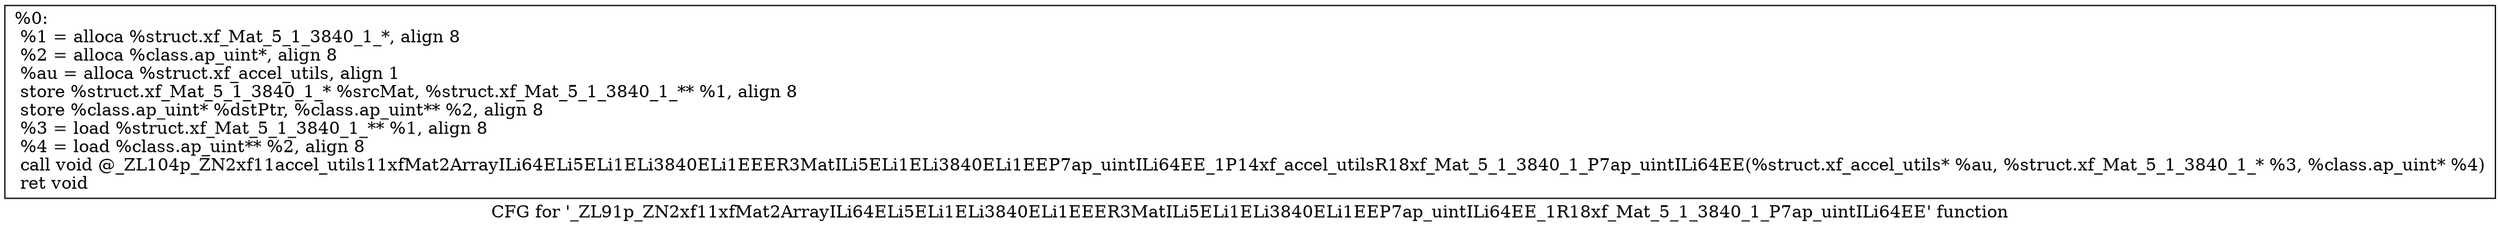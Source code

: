 digraph "CFG for '_ZL91p_ZN2xf11xfMat2ArrayILi64ELi5ELi1ELi3840ELi1EEER3MatILi5ELi1ELi3840ELi1EEP7ap_uintILi64EE_1R18xf_Mat_5_1_3840_1_P7ap_uintILi64EE' function" {
	label="CFG for '_ZL91p_ZN2xf11xfMat2ArrayILi64ELi5ELi1ELi3840ELi1EEER3MatILi5ELi1ELi3840ELi1EEP7ap_uintILi64EE_1R18xf_Mat_5_1_3840_1_P7ap_uintILi64EE' function";

	Node0x25b6360 [shape=record,label="{%0:\l  %1 = alloca %struct.xf_Mat_5_1_3840_1_*, align 8\l  %2 = alloca %class.ap_uint*, align 8\l  %au = alloca %struct.xf_accel_utils, align 1\l  store %struct.xf_Mat_5_1_3840_1_* %srcMat, %struct.xf_Mat_5_1_3840_1_** %1, align 8\l  store %class.ap_uint* %dstPtr, %class.ap_uint** %2, align 8\l  %3 = load %struct.xf_Mat_5_1_3840_1_** %1, align 8\l  %4 = load %class.ap_uint** %2, align 8\l  call void @_ZL104p_ZN2xf11accel_utils11xfMat2ArrayILi64ELi5ELi1ELi3840ELi1EEER3MatILi5ELi1ELi3840ELi1EEP7ap_uintILi64EE_1P14xf_accel_utilsR18xf_Mat_5_1_3840_1_P7ap_uintILi64EE(%struct.xf_accel_utils* %au, %struct.xf_Mat_5_1_3840_1_* %3, %class.ap_uint* %4)\l  ret void\l}"];
}
